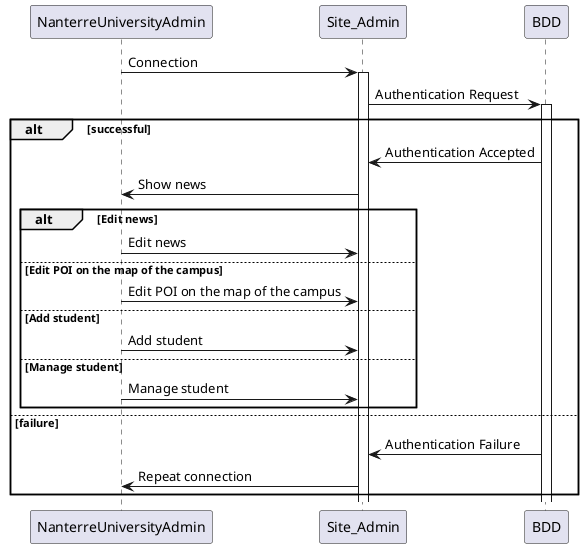 @startuml

NanterreUniversityAdmin -> Site_Admin: Connection
activate Site_Admin


Site_Admin -> BDD: Authentication Request
activate BDD

alt successful

    BDD -> Site_Admin: Authentication Accepted
    Site_Admin->NanterreUniversityAdmin : Show news

        alt Edit news
            NanterreUniversityAdmin -> Site_Admin: Edit news

        else Edit POI on the map of the campus
            NanterreUniversityAdmin -> Site_Admin: Edit POI on the map of the campus

        else Add student
             NanterreUniversityAdmin -> Site_Admin: Add student

        else Manage student
                      NanterreUniversityAdmin -> Site_Admin: Manage student

        


        end

else failure

    BDD -> Site_Admin: Authentication Failure
    Site_Admin->NanterreUniversityAdmin : Repeat connection
end


@enduml